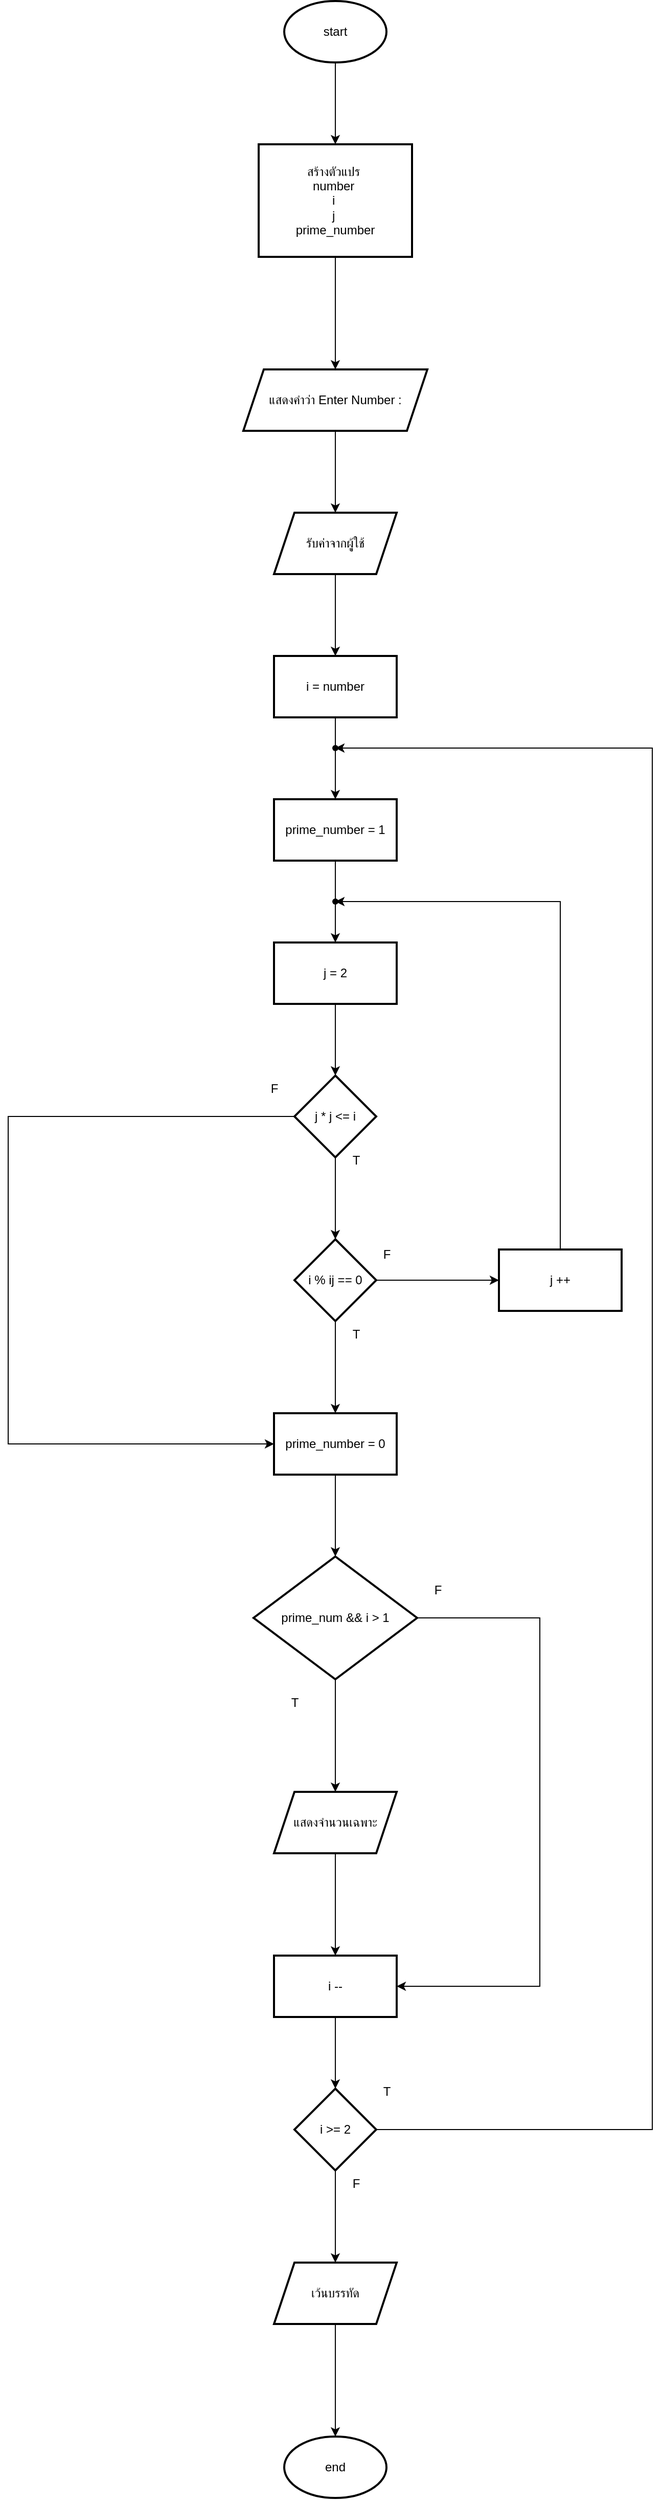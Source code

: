 <mxfile version="25.0.3">
  <diagram name="หน้า-1" id="1Ss-MZV7OvnqPIgKUNJa">
    <mxGraphModel dx="1034" dy="446" grid="1" gridSize="10" guides="1" tooltips="1" connect="1" arrows="1" fold="1" page="1" pageScale="1" pageWidth="827" pageHeight="1169" math="0" shadow="0">
      <root>
        <mxCell id="0" />
        <mxCell id="1" parent="0" />
        <mxCell id="ebJpV6IyldLX445FQ9T2-3" value="" style="edgeStyle=orthogonalEdgeStyle;rounded=0;orthogonalLoop=1;jettySize=auto;html=1;" edge="1" parent="1" source="ebJpV6IyldLX445FQ9T2-1" target="ebJpV6IyldLX445FQ9T2-2">
          <mxGeometry relative="1" as="geometry" />
        </mxCell>
        <mxCell id="ebJpV6IyldLX445FQ9T2-1" value="start" style="strokeWidth=2;html=1;shape=mxgraph.flowchart.start_1;whiteSpace=wrap;" vertex="1" parent="1">
          <mxGeometry x="360" y="100" width="100" height="60" as="geometry" />
        </mxCell>
        <mxCell id="ebJpV6IyldLX445FQ9T2-5" value="" style="edgeStyle=orthogonalEdgeStyle;rounded=0;orthogonalLoop=1;jettySize=auto;html=1;" edge="1" parent="1" source="ebJpV6IyldLX445FQ9T2-2" target="ebJpV6IyldLX445FQ9T2-4">
          <mxGeometry relative="1" as="geometry" />
        </mxCell>
        <mxCell id="ebJpV6IyldLX445FQ9T2-2" value="สร้างตัวแปร&amp;nbsp;&lt;div&gt;number&amp;nbsp;&lt;/div&gt;&lt;div&gt;i&amp;nbsp;&lt;/div&gt;&lt;div&gt;j&amp;nbsp;&lt;/div&gt;&lt;div&gt;prime_number&lt;/div&gt;" style="whiteSpace=wrap;html=1;strokeWidth=2;" vertex="1" parent="1">
          <mxGeometry x="335" y="240" width="150" height="110" as="geometry" />
        </mxCell>
        <mxCell id="ebJpV6IyldLX445FQ9T2-7" value="" style="edgeStyle=orthogonalEdgeStyle;rounded=0;orthogonalLoop=1;jettySize=auto;html=1;" edge="1" parent="1" source="ebJpV6IyldLX445FQ9T2-4" target="ebJpV6IyldLX445FQ9T2-6">
          <mxGeometry relative="1" as="geometry" />
        </mxCell>
        <mxCell id="ebJpV6IyldLX445FQ9T2-4" value="แสดงคำว่า Enter Number :" style="shape=parallelogram;perimeter=parallelogramPerimeter;whiteSpace=wrap;html=1;fixedSize=1;strokeWidth=2;" vertex="1" parent="1">
          <mxGeometry x="320" y="460" width="180" height="60" as="geometry" />
        </mxCell>
        <mxCell id="ebJpV6IyldLX445FQ9T2-9" value="" style="edgeStyle=orthogonalEdgeStyle;rounded=0;orthogonalLoop=1;jettySize=auto;html=1;" edge="1" parent="1" source="ebJpV6IyldLX445FQ9T2-6" target="ebJpV6IyldLX445FQ9T2-8">
          <mxGeometry relative="1" as="geometry" />
        </mxCell>
        <mxCell id="ebJpV6IyldLX445FQ9T2-6" value="รับค่าจากผุู้ใช้" style="shape=parallelogram;perimeter=parallelogramPerimeter;whiteSpace=wrap;html=1;fixedSize=1;strokeWidth=2;" vertex="1" parent="1">
          <mxGeometry x="350" y="600" width="120" height="60" as="geometry" />
        </mxCell>
        <mxCell id="ebJpV6IyldLX445FQ9T2-11" value="" style="edgeStyle=orthogonalEdgeStyle;rounded=0;orthogonalLoop=1;jettySize=auto;html=1;" edge="1" parent="1" source="ebJpV6IyldLX445FQ9T2-8" target="ebJpV6IyldLX445FQ9T2-10">
          <mxGeometry relative="1" as="geometry" />
        </mxCell>
        <mxCell id="ebJpV6IyldLX445FQ9T2-8" value="i = number" style="whiteSpace=wrap;html=1;strokeWidth=2;" vertex="1" parent="1">
          <mxGeometry x="350" y="740" width="120" height="60" as="geometry" />
        </mxCell>
        <mxCell id="ebJpV6IyldLX445FQ9T2-13" value="" style="edgeStyle=orthogonalEdgeStyle;rounded=0;orthogonalLoop=1;jettySize=auto;html=1;" edge="1" parent="1" source="ebJpV6IyldLX445FQ9T2-10" target="ebJpV6IyldLX445FQ9T2-12">
          <mxGeometry relative="1" as="geometry" />
        </mxCell>
        <mxCell id="ebJpV6IyldLX445FQ9T2-10" value="prime_number = 1" style="whiteSpace=wrap;html=1;strokeWidth=2;" vertex="1" parent="1">
          <mxGeometry x="350" y="880" width="120" height="60" as="geometry" />
        </mxCell>
        <mxCell id="ebJpV6IyldLX445FQ9T2-15" value="" style="edgeStyle=orthogonalEdgeStyle;rounded=0;orthogonalLoop=1;jettySize=auto;html=1;" edge="1" parent="1" source="ebJpV6IyldLX445FQ9T2-12" target="ebJpV6IyldLX445FQ9T2-14">
          <mxGeometry relative="1" as="geometry" />
        </mxCell>
        <mxCell id="ebJpV6IyldLX445FQ9T2-12" value="j = 2" style="whiteSpace=wrap;html=1;strokeWidth=2;" vertex="1" parent="1">
          <mxGeometry x="350" y="1020" width="120" height="60" as="geometry" />
        </mxCell>
        <mxCell id="ebJpV6IyldLX445FQ9T2-17" value="" style="edgeStyle=orthogonalEdgeStyle;rounded=0;orthogonalLoop=1;jettySize=auto;html=1;" edge="1" parent="1" source="ebJpV6IyldLX445FQ9T2-14" target="ebJpV6IyldLX445FQ9T2-16">
          <mxGeometry relative="1" as="geometry" />
        </mxCell>
        <mxCell id="ebJpV6IyldLX445FQ9T2-22" style="edgeStyle=orthogonalEdgeStyle;rounded=0;orthogonalLoop=1;jettySize=auto;html=1;exitX=0;exitY=0.5;exitDx=0;exitDy=0;entryX=0;entryY=0.5;entryDx=0;entryDy=0;" edge="1" parent="1" source="ebJpV6IyldLX445FQ9T2-14" target="ebJpV6IyldLX445FQ9T2-19">
          <mxGeometry relative="1" as="geometry">
            <Array as="points">
              <mxPoint x="90" y="1190" />
              <mxPoint x="90" y="1510" />
            </Array>
          </mxGeometry>
        </mxCell>
        <mxCell id="ebJpV6IyldLX445FQ9T2-14" value="j * j &amp;lt;= i" style="rhombus;whiteSpace=wrap;html=1;strokeWidth=2;" vertex="1" parent="1">
          <mxGeometry x="370" y="1150" width="80" height="80" as="geometry" />
        </mxCell>
        <mxCell id="ebJpV6IyldLX445FQ9T2-20" value="" style="edgeStyle=orthogonalEdgeStyle;rounded=0;orthogonalLoop=1;jettySize=auto;html=1;" edge="1" parent="1" source="ebJpV6IyldLX445FQ9T2-16" target="ebJpV6IyldLX445FQ9T2-19">
          <mxGeometry relative="1" as="geometry" />
        </mxCell>
        <mxCell id="ebJpV6IyldLX445FQ9T2-25" value="" style="edgeStyle=orthogonalEdgeStyle;rounded=0;orthogonalLoop=1;jettySize=auto;html=1;" edge="1" parent="1" source="ebJpV6IyldLX445FQ9T2-16" target="ebJpV6IyldLX445FQ9T2-24">
          <mxGeometry relative="1" as="geometry" />
        </mxCell>
        <mxCell id="ebJpV6IyldLX445FQ9T2-16" value="i % ij == 0" style="rhombus;whiteSpace=wrap;html=1;strokeWidth=2;" vertex="1" parent="1">
          <mxGeometry x="370" y="1310" width="80" height="80" as="geometry" />
        </mxCell>
        <mxCell id="ebJpV6IyldLX445FQ9T2-18" value="T" style="text;html=1;align=center;verticalAlign=middle;resizable=0;points=[];autosize=1;strokeColor=none;fillColor=none;" vertex="1" parent="1">
          <mxGeometry x="415" y="1218" width="30" height="30" as="geometry" />
        </mxCell>
        <mxCell id="ebJpV6IyldLX445FQ9T2-31" value="" style="edgeStyle=orthogonalEdgeStyle;rounded=0;orthogonalLoop=1;jettySize=auto;html=1;" edge="1" parent="1" source="ebJpV6IyldLX445FQ9T2-19" target="ebJpV6IyldLX445FQ9T2-30">
          <mxGeometry relative="1" as="geometry" />
        </mxCell>
        <mxCell id="ebJpV6IyldLX445FQ9T2-19" value="prime_number = 0" style="whiteSpace=wrap;html=1;strokeWidth=2;" vertex="1" parent="1">
          <mxGeometry x="350" y="1480" width="120" height="60" as="geometry" />
        </mxCell>
        <mxCell id="ebJpV6IyldLX445FQ9T2-21" value="T" style="text;html=1;align=center;verticalAlign=middle;resizable=0;points=[];autosize=1;strokeColor=none;fillColor=none;" vertex="1" parent="1">
          <mxGeometry x="415" y="1388" width="30" height="30" as="geometry" />
        </mxCell>
        <mxCell id="ebJpV6IyldLX445FQ9T2-23" value="F" style="text;html=1;align=center;verticalAlign=middle;resizable=0;points=[];autosize=1;strokeColor=none;fillColor=none;" vertex="1" parent="1">
          <mxGeometry x="335" y="1148" width="30" height="30" as="geometry" />
        </mxCell>
        <mxCell id="ebJpV6IyldLX445FQ9T2-29" style="edgeStyle=orthogonalEdgeStyle;rounded=0;orthogonalLoop=1;jettySize=auto;html=1;exitX=0.5;exitY=0;exitDx=0;exitDy=0;" edge="1" parent="1" source="ebJpV6IyldLX445FQ9T2-24" target="ebJpV6IyldLX445FQ9T2-27">
          <mxGeometry relative="1" as="geometry">
            <Array as="points">
              <mxPoint x="630" y="980" />
            </Array>
          </mxGeometry>
        </mxCell>
        <mxCell id="ebJpV6IyldLX445FQ9T2-24" value="j ++" style="whiteSpace=wrap;html=1;strokeWidth=2;" vertex="1" parent="1">
          <mxGeometry x="570" y="1320" width="120" height="60" as="geometry" />
        </mxCell>
        <mxCell id="ebJpV6IyldLX445FQ9T2-26" value="F" style="text;html=1;align=center;verticalAlign=middle;resizable=0;points=[];autosize=1;strokeColor=none;fillColor=none;" vertex="1" parent="1">
          <mxGeometry x="445" y="1310" width="30" height="30" as="geometry" />
        </mxCell>
        <mxCell id="ebJpV6IyldLX445FQ9T2-27" value="" style="shape=waypoint;sketch=0;fillStyle=solid;size=6;pointerEvents=1;points=[];fillColor=none;resizable=0;rotatable=0;perimeter=centerPerimeter;snapToPoint=1;" vertex="1" parent="1">
          <mxGeometry x="400" y="970" width="20" height="20" as="geometry" />
        </mxCell>
        <mxCell id="ebJpV6IyldLX445FQ9T2-33" value="" style="edgeStyle=orthogonalEdgeStyle;rounded=0;orthogonalLoop=1;jettySize=auto;html=1;" edge="1" parent="1" source="ebJpV6IyldLX445FQ9T2-30" target="ebJpV6IyldLX445FQ9T2-32">
          <mxGeometry relative="1" as="geometry" />
        </mxCell>
        <mxCell id="ebJpV6IyldLX445FQ9T2-36" value="" style="edgeStyle=orthogonalEdgeStyle;rounded=0;orthogonalLoop=1;jettySize=auto;html=1;" edge="1" parent="1" source="ebJpV6IyldLX445FQ9T2-30" target="ebJpV6IyldLX445FQ9T2-35">
          <mxGeometry relative="1" as="geometry">
            <Array as="points">
              <mxPoint x="610" y="1680" />
              <mxPoint x="610" y="2040" />
            </Array>
          </mxGeometry>
        </mxCell>
        <mxCell id="ebJpV6IyldLX445FQ9T2-30" value="prime_num &amp;amp;&amp;amp; i &amp;gt; 1" style="rhombus;whiteSpace=wrap;html=1;strokeWidth=2;" vertex="1" parent="1">
          <mxGeometry x="330" y="1620" width="160" height="120" as="geometry" />
        </mxCell>
        <mxCell id="ebJpV6IyldLX445FQ9T2-38" value="" style="edgeStyle=orthogonalEdgeStyle;rounded=0;orthogonalLoop=1;jettySize=auto;html=1;" edge="1" parent="1" source="ebJpV6IyldLX445FQ9T2-32" target="ebJpV6IyldLX445FQ9T2-35">
          <mxGeometry relative="1" as="geometry" />
        </mxCell>
        <mxCell id="ebJpV6IyldLX445FQ9T2-32" value="แสดงจำนวนเฉพาะ" style="shape=parallelogram;perimeter=parallelogramPerimeter;whiteSpace=wrap;html=1;fixedSize=1;strokeWidth=2;" vertex="1" parent="1">
          <mxGeometry x="350" y="1850" width="120" height="60" as="geometry" />
        </mxCell>
        <mxCell id="ebJpV6IyldLX445FQ9T2-34" value="T" style="text;html=1;align=center;verticalAlign=middle;resizable=0;points=[];autosize=1;strokeColor=none;fillColor=none;" vertex="1" parent="1">
          <mxGeometry x="355" y="1748" width="30" height="30" as="geometry" />
        </mxCell>
        <mxCell id="ebJpV6IyldLX445FQ9T2-40" value="" style="edgeStyle=orthogonalEdgeStyle;rounded=0;orthogonalLoop=1;jettySize=auto;html=1;" edge="1" parent="1" source="ebJpV6IyldLX445FQ9T2-35" target="ebJpV6IyldLX445FQ9T2-39">
          <mxGeometry relative="1" as="geometry" />
        </mxCell>
        <mxCell id="ebJpV6IyldLX445FQ9T2-35" value="i --" style="whiteSpace=wrap;html=1;strokeWidth=2;" vertex="1" parent="1">
          <mxGeometry x="350" y="2010" width="120" height="60" as="geometry" />
        </mxCell>
        <mxCell id="ebJpV6IyldLX445FQ9T2-37" value="F" style="text;html=1;align=center;verticalAlign=middle;resizable=0;points=[];autosize=1;strokeColor=none;fillColor=none;" vertex="1" parent="1">
          <mxGeometry x="495" y="1638" width="30" height="30" as="geometry" />
        </mxCell>
        <mxCell id="ebJpV6IyldLX445FQ9T2-44" value="" style="edgeStyle=orthogonalEdgeStyle;rounded=0;orthogonalLoop=1;jettySize=auto;html=1;" edge="1" parent="1" source="ebJpV6IyldLX445FQ9T2-39" target="ebJpV6IyldLX445FQ9T2-43">
          <mxGeometry relative="1" as="geometry" />
        </mxCell>
        <mxCell id="ebJpV6IyldLX445FQ9T2-39" value="i &amp;gt;= 2" style="rhombus;whiteSpace=wrap;html=1;strokeWidth=2;" vertex="1" parent="1">
          <mxGeometry x="370" y="2140" width="80" height="80" as="geometry" />
        </mxCell>
        <mxCell id="ebJpV6IyldLX445FQ9T2-46" value="" style="edgeStyle=orthogonalEdgeStyle;rounded=0;orthogonalLoop=1;jettySize=auto;html=1;" edge="1" parent="1" source="ebJpV6IyldLX445FQ9T2-43" target="ebJpV6IyldLX445FQ9T2-45">
          <mxGeometry relative="1" as="geometry" />
        </mxCell>
        <mxCell id="ebJpV6IyldLX445FQ9T2-43" value="เว้นบรรทัด" style="shape=parallelogram;perimeter=parallelogramPerimeter;whiteSpace=wrap;html=1;fixedSize=1;strokeWidth=2;" vertex="1" parent="1">
          <mxGeometry x="350" y="2310" width="120" height="60" as="geometry" />
        </mxCell>
        <mxCell id="ebJpV6IyldLX445FQ9T2-45" value="end" style="strokeWidth=2;html=1;shape=mxgraph.flowchart.start_1;whiteSpace=wrap;" vertex="1" parent="1">
          <mxGeometry x="360" y="2480" width="100" height="60" as="geometry" />
        </mxCell>
        <mxCell id="ebJpV6IyldLX445FQ9T2-47" value="F" style="text;html=1;align=center;verticalAlign=middle;resizable=0;points=[];autosize=1;strokeColor=none;fillColor=none;" vertex="1" parent="1">
          <mxGeometry x="415" y="2218" width="30" height="30" as="geometry" />
        </mxCell>
        <mxCell id="ebJpV6IyldLX445FQ9T2-48" value="" style="shape=waypoint;sketch=0;fillStyle=solid;size=6;pointerEvents=1;points=[];fillColor=none;resizable=0;rotatable=0;perimeter=centerPerimeter;snapToPoint=1;" vertex="1" parent="1">
          <mxGeometry x="400" y="820" width="20" height="20" as="geometry" />
        </mxCell>
        <mxCell id="ebJpV6IyldLX445FQ9T2-49" style="edgeStyle=orthogonalEdgeStyle;rounded=0;orthogonalLoop=1;jettySize=auto;html=1;exitX=1;exitY=0.5;exitDx=0;exitDy=0;entryX=0.7;entryY=0.95;entryDx=0;entryDy=0;entryPerimeter=0;" edge="1" parent="1" source="ebJpV6IyldLX445FQ9T2-39" target="ebJpV6IyldLX445FQ9T2-48">
          <mxGeometry relative="1" as="geometry">
            <Array as="points">
              <mxPoint x="720" y="2180" />
              <mxPoint x="720" y="830" />
            </Array>
          </mxGeometry>
        </mxCell>
        <mxCell id="ebJpV6IyldLX445FQ9T2-50" value="T" style="text;html=1;align=center;verticalAlign=middle;resizable=0;points=[];autosize=1;strokeColor=none;fillColor=none;" vertex="1" parent="1">
          <mxGeometry x="445" y="2128" width="30" height="30" as="geometry" />
        </mxCell>
      </root>
    </mxGraphModel>
  </diagram>
</mxfile>
